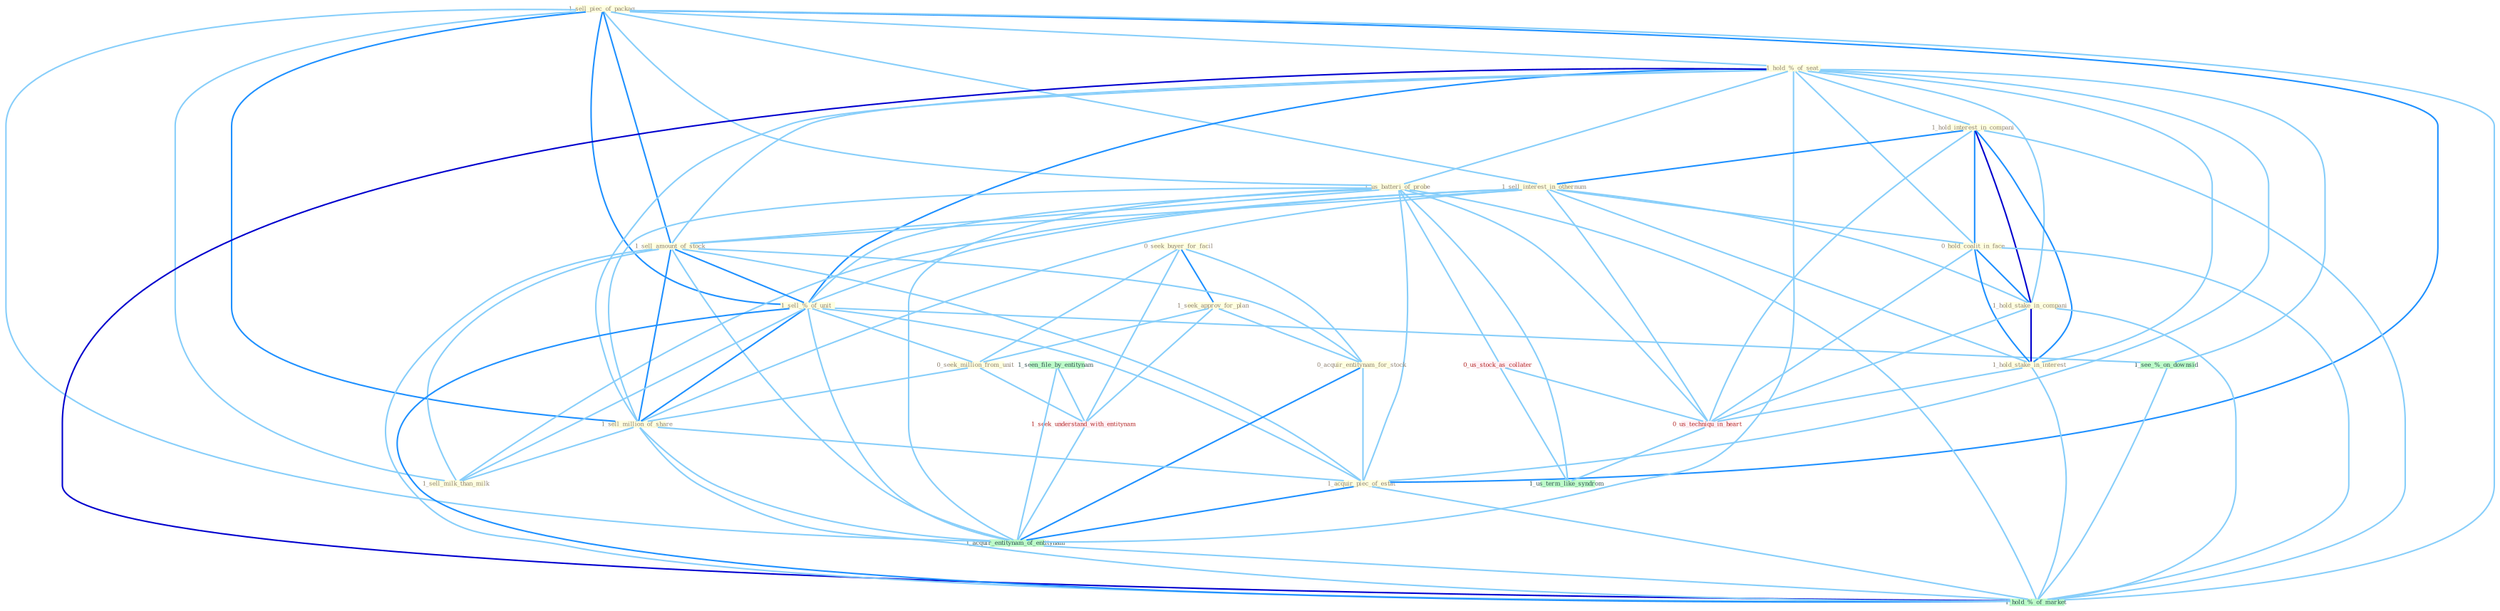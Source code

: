 Graph G{ 
    node
    [shape=polygon,style=filled,width=.5,height=.06,color="#BDFCC9",fixedsize=true,fontsize=4,
    fontcolor="#2f4f4f"];
    {node
    [color="#ffffe0", fontcolor="#8b7d6b"] "1_sell_piec_of_packag " "1_hold_%_of_seat " "1_us_batteri_of_probe " "0_seek_buyer_for_facil " "1_hold_interest_in_compani " "1_sell_interest_in_othernum " "1_seek_approv_for_plan " "1_sell_amount_of_stock " "1_sell_%_of_unit " "0_hold_coalit_in_face " "0_seek_million_from_unit " "1_hold_stake_in_compani " "0_acquir_entitynam_for_stock " "1_hold_stake_in_interest " "1_sell_million_of_share " "1_sell_milk_than_milk " "1_acquir_piec_of_estat "}
{node [color="#fff0f5", fontcolor="#b22222"] "0_us_stock_as_collater " "1_seek_understand_with_entitynam " "0_us_techniqu_in_heart "}
edge [color="#B0E2FF"];

	"1_sell_piec_of_packag " -- "1_hold_%_of_seat " [w="1", color="#87cefa" ];
	"1_sell_piec_of_packag " -- "1_us_batteri_of_probe " [w="1", color="#87cefa" ];
	"1_sell_piec_of_packag " -- "1_sell_interest_in_othernum " [w="1", color="#87cefa" ];
	"1_sell_piec_of_packag " -- "1_sell_amount_of_stock " [w="2", color="#1e90ff" , len=0.8];
	"1_sell_piec_of_packag " -- "1_sell_%_of_unit " [w="2", color="#1e90ff" , len=0.8];
	"1_sell_piec_of_packag " -- "1_sell_million_of_share " [w="2", color="#1e90ff" , len=0.8];
	"1_sell_piec_of_packag " -- "1_sell_milk_than_milk " [w="1", color="#87cefa" ];
	"1_sell_piec_of_packag " -- "1_acquir_piec_of_estat " [w="2", color="#1e90ff" , len=0.8];
	"1_sell_piec_of_packag " -- "1_acquir_entitynam_of_entitynam " [w="1", color="#87cefa" ];
	"1_sell_piec_of_packag " -- "1_hold_%_of_market " [w="1", color="#87cefa" ];
	"1_hold_%_of_seat " -- "1_us_batteri_of_probe " [w="1", color="#87cefa" ];
	"1_hold_%_of_seat " -- "1_hold_interest_in_compani " [w="1", color="#87cefa" ];
	"1_hold_%_of_seat " -- "1_sell_amount_of_stock " [w="1", color="#87cefa" ];
	"1_hold_%_of_seat " -- "1_sell_%_of_unit " [w="2", color="#1e90ff" , len=0.8];
	"1_hold_%_of_seat " -- "0_hold_coalit_in_face " [w="1", color="#87cefa" ];
	"1_hold_%_of_seat " -- "1_hold_stake_in_compani " [w="1", color="#87cefa" ];
	"1_hold_%_of_seat " -- "1_hold_stake_in_interest " [w="1", color="#87cefa" ];
	"1_hold_%_of_seat " -- "1_sell_million_of_share " [w="1", color="#87cefa" ];
	"1_hold_%_of_seat " -- "1_acquir_piec_of_estat " [w="1", color="#87cefa" ];
	"1_hold_%_of_seat " -- "1_acquir_entitynam_of_entitynam " [w="1", color="#87cefa" ];
	"1_hold_%_of_seat " -- "1_see_%_on_downsid " [w="1", color="#87cefa" ];
	"1_hold_%_of_seat " -- "1_hold_%_of_market " [w="3", color="#0000cd" , len=0.6];
	"1_us_batteri_of_probe " -- "1_sell_amount_of_stock " [w="1", color="#87cefa" ];
	"1_us_batteri_of_probe " -- "1_sell_%_of_unit " [w="1", color="#87cefa" ];
	"1_us_batteri_of_probe " -- "1_sell_million_of_share " [w="1", color="#87cefa" ];
	"1_us_batteri_of_probe " -- "1_acquir_piec_of_estat " [w="1", color="#87cefa" ];
	"1_us_batteri_of_probe " -- "0_us_stock_as_collater " [w="1", color="#87cefa" ];
	"1_us_batteri_of_probe " -- "1_acquir_entitynam_of_entitynam " [w="1", color="#87cefa" ];
	"1_us_batteri_of_probe " -- "0_us_techniqu_in_heart " [w="1", color="#87cefa" ];
	"1_us_batteri_of_probe " -- "1_us_term_like_syndrom " [w="1", color="#87cefa" ];
	"1_us_batteri_of_probe " -- "1_hold_%_of_market " [w="1", color="#87cefa" ];
	"0_seek_buyer_for_facil " -- "1_seek_approv_for_plan " [w="2", color="#1e90ff" , len=0.8];
	"0_seek_buyer_for_facil " -- "0_seek_million_from_unit " [w="1", color="#87cefa" ];
	"0_seek_buyer_for_facil " -- "0_acquir_entitynam_for_stock " [w="1", color="#87cefa" ];
	"0_seek_buyer_for_facil " -- "1_seek_understand_with_entitynam " [w="1", color="#87cefa" ];
	"1_hold_interest_in_compani " -- "1_sell_interest_in_othernum " [w="2", color="#1e90ff" , len=0.8];
	"1_hold_interest_in_compani " -- "0_hold_coalit_in_face " [w="2", color="#1e90ff" , len=0.8];
	"1_hold_interest_in_compani " -- "1_hold_stake_in_compani " [w="3", color="#0000cd" , len=0.6];
	"1_hold_interest_in_compani " -- "1_hold_stake_in_interest " [w="2", color="#1e90ff" , len=0.8];
	"1_hold_interest_in_compani " -- "0_us_techniqu_in_heart " [w="1", color="#87cefa" ];
	"1_hold_interest_in_compani " -- "1_hold_%_of_market " [w="1", color="#87cefa" ];
	"1_sell_interest_in_othernum " -- "1_sell_amount_of_stock " [w="1", color="#87cefa" ];
	"1_sell_interest_in_othernum " -- "1_sell_%_of_unit " [w="1", color="#87cefa" ];
	"1_sell_interest_in_othernum " -- "0_hold_coalit_in_face " [w="1", color="#87cefa" ];
	"1_sell_interest_in_othernum " -- "1_hold_stake_in_compani " [w="1", color="#87cefa" ];
	"1_sell_interest_in_othernum " -- "1_hold_stake_in_interest " [w="1", color="#87cefa" ];
	"1_sell_interest_in_othernum " -- "1_sell_million_of_share " [w="1", color="#87cefa" ];
	"1_sell_interest_in_othernum " -- "1_sell_milk_than_milk " [w="1", color="#87cefa" ];
	"1_sell_interest_in_othernum " -- "0_us_techniqu_in_heart " [w="1", color="#87cefa" ];
	"1_seek_approv_for_plan " -- "0_seek_million_from_unit " [w="1", color="#87cefa" ];
	"1_seek_approv_for_plan " -- "0_acquir_entitynam_for_stock " [w="1", color="#87cefa" ];
	"1_seek_approv_for_plan " -- "1_seek_understand_with_entitynam " [w="1", color="#87cefa" ];
	"1_sell_amount_of_stock " -- "1_sell_%_of_unit " [w="2", color="#1e90ff" , len=0.8];
	"1_sell_amount_of_stock " -- "0_acquir_entitynam_for_stock " [w="1", color="#87cefa" ];
	"1_sell_amount_of_stock " -- "1_sell_million_of_share " [w="2", color="#1e90ff" , len=0.8];
	"1_sell_amount_of_stock " -- "1_sell_milk_than_milk " [w="1", color="#87cefa" ];
	"1_sell_amount_of_stock " -- "1_acquir_piec_of_estat " [w="1", color="#87cefa" ];
	"1_sell_amount_of_stock " -- "1_acquir_entitynam_of_entitynam " [w="1", color="#87cefa" ];
	"1_sell_amount_of_stock " -- "1_hold_%_of_market " [w="1", color="#87cefa" ];
	"1_sell_%_of_unit " -- "0_seek_million_from_unit " [w="1", color="#87cefa" ];
	"1_sell_%_of_unit " -- "1_sell_million_of_share " [w="2", color="#1e90ff" , len=0.8];
	"1_sell_%_of_unit " -- "1_sell_milk_than_milk " [w="1", color="#87cefa" ];
	"1_sell_%_of_unit " -- "1_acquir_piec_of_estat " [w="1", color="#87cefa" ];
	"1_sell_%_of_unit " -- "1_acquir_entitynam_of_entitynam " [w="1", color="#87cefa" ];
	"1_sell_%_of_unit " -- "1_see_%_on_downsid " [w="1", color="#87cefa" ];
	"1_sell_%_of_unit " -- "1_hold_%_of_market " [w="2", color="#1e90ff" , len=0.8];
	"0_hold_coalit_in_face " -- "1_hold_stake_in_compani " [w="2", color="#1e90ff" , len=0.8];
	"0_hold_coalit_in_face " -- "1_hold_stake_in_interest " [w="2", color="#1e90ff" , len=0.8];
	"0_hold_coalit_in_face " -- "0_us_techniqu_in_heart " [w="1", color="#87cefa" ];
	"0_hold_coalit_in_face " -- "1_hold_%_of_market " [w="1", color="#87cefa" ];
	"0_seek_million_from_unit " -- "1_sell_million_of_share " [w="1", color="#87cefa" ];
	"0_seek_million_from_unit " -- "1_seek_understand_with_entitynam " [w="1", color="#87cefa" ];
	"1_hold_stake_in_compani " -- "1_hold_stake_in_interest " [w="3", color="#0000cd" , len=0.6];
	"1_hold_stake_in_compani " -- "0_us_techniqu_in_heart " [w="1", color="#87cefa" ];
	"1_hold_stake_in_compani " -- "1_hold_%_of_market " [w="1", color="#87cefa" ];
	"0_acquir_entitynam_for_stock " -- "1_acquir_piec_of_estat " [w="1", color="#87cefa" ];
	"0_acquir_entitynam_for_stock " -- "1_acquir_entitynam_of_entitynam " [w="2", color="#1e90ff" , len=0.8];
	"1_hold_stake_in_interest " -- "0_us_techniqu_in_heart " [w="1", color="#87cefa" ];
	"1_hold_stake_in_interest " -- "1_hold_%_of_market " [w="1", color="#87cefa" ];
	"1_sell_million_of_share " -- "1_sell_milk_than_milk " [w="1", color="#87cefa" ];
	"1_sell_million_of_share " -- "1_acquir_piec_of_estat " [w="1", color="#87cefa" ];
	"1_sell_million_of_share " -- "1_acquir_entitynam_of_entitynam " [w="1", color="#87cefa" ];
	"1_sell_million_of_share " -- "1_hold_%_of_market " [w="1", color="#87cefa" ];
	"1_acquir_piec_of_estat " -- "1_acquir_entitynam_of_entitynam " [w="2", color="#1e90ff" , len=0.8];
	"1_acquir_piec_of_estat " -- "1_hold_%_of_market " [w="1", color="#87cefa" ];
	"1_seen_file_by_entitynam " -- "1_seek_understand_with_entitynam " [w="1", color="#87cefa" ];
	"1_seen_file_by_entitynam " -- "1_acquir_entitynam_of_entitynam " [w="1", color="#87cefa" ];
	"0_us_stock_as_collater " -- "0_us_techniqu_in_heart " [w="1", color="#87cefa" ];
	"0_us_stock_as_collater " -- "1_us_term_like_syndrom " [w="1", color="#87cefa" ];
	"1_seek_understand_with_entitynam " -- "1_acquir_entitynam_of_entitynam " [w="1", color="#87cefa" ];
	"1_acquir_entitynam_of_entitynam " -- "1_hold_%_of_market " [w="1", color="#87cefa" ];
	"0_us_techniqu_in_heart " -- "1_us_term_like_syndrom " [w="1", color="#87cefa" ];
	"1_see_%_on_downsid " -- "1_hold_%_of_market " [w="1", color="#87cefa" ];
}